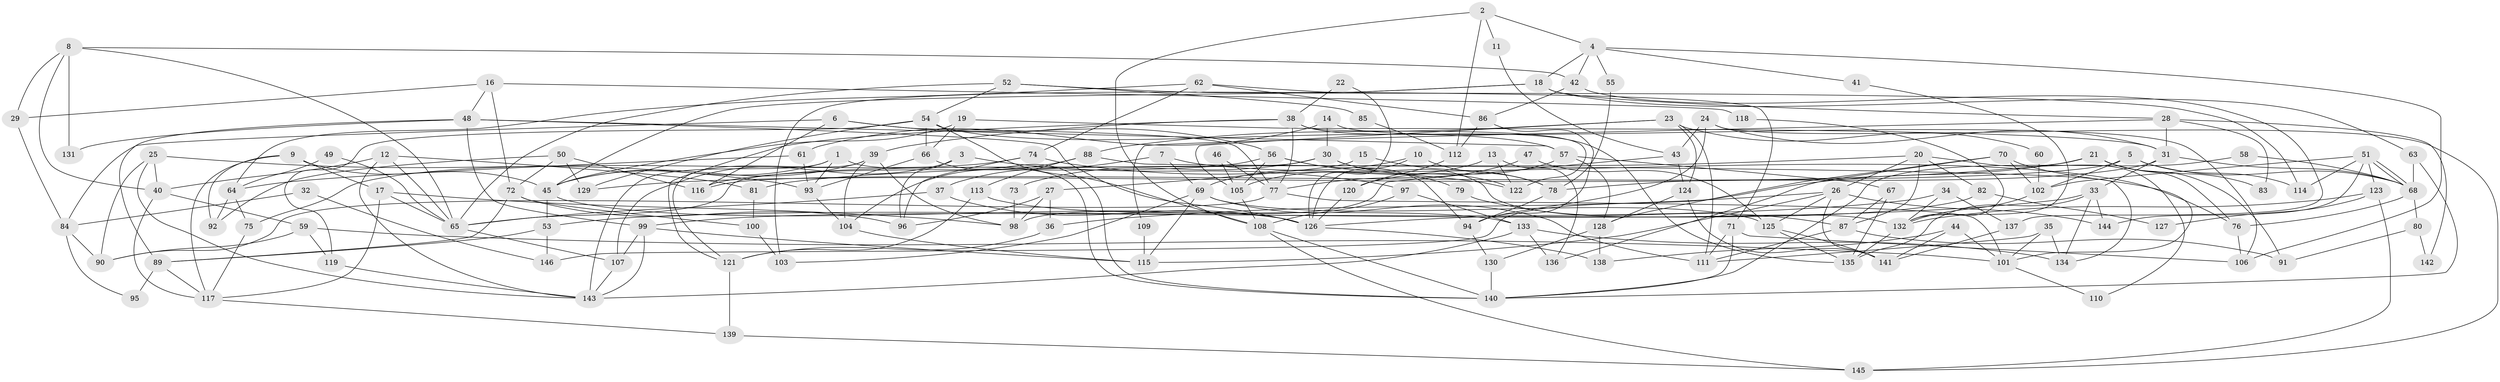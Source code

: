 // Generated by graph-tools (version 1.1) at 2025/15/03/09/25 04:15:12]
// undirected, 146 vertices, 292 edges
graph export_dot {
graph [start="1"]
  node [color=gray90,style=filled];
  1;
  2;
  3;
  4;
  5;
  6;
  7;
  8;
  9;
  10;
  11;
  12;
  13;
  14;
  15;
  16;
  17;
  18;
  19;
  20;
  21;
  22;
  23;
  24;
  25;
  26;
  27;
  28;
  29;
  30;
  31;
  32;
  33;
  34;
  35;
  36;
  37;
  38;
  39;
  40;
  41;
  42;
  43;
  44;
  45;
  46;
  47;
  48;
  49;
  50;
  51;
  52;
  53;
  54;
  55;
  56;
  57;
  58;
  59;
  60;
  61;
  62;
  63;
  64;
  65;
  66;
  67;
  68;
  69;
  70;
  71;
  72;
  73;
  74;
  75;
  76;
  77;
  78;
  79;
  80;
  81;
  82;
  83;
  84;
  85;
  86;
  87;
  88;
  89;
  90;
  91;
  92;
  93;
  94;
  95;
  96;
  97;
  98;
  99;
  100;
  101;
  102;
  103;
  104;
  105;
  106;
  107;
  108;
  109;
  110;
  111;
  112;
  113;
  114;
  115;
  116;
  117;
  118;
  119;
  120;
  121;
  122;
  123;
  124;
  125;
  126;
  127;
  128;
  129;
  130;
  131;
  132;
  133;
  134;
  135;
  136;
  137;
  138;
  139;
  140;
  141;
  142;
  143;
  144;
  145;
  146;
  1 -- 93;
  1 -- 45;
  1 -- 140;
  1 -- 143;
  2 -- 4;
  2 -- 108;
  2 -- 11;
  2 -- 112;
  3 -- 96;
  3 -- 107;
  3 -- 97;
  4 -- 42;
  4 -- 106;
  4 -- 18;
  4 -- 41;
  4 -- 55;
  5 -- 114;
  5 -- 68;
  5 -- 102;
  5 -- 116;
  6 -- 77;
  6 -- 56;
  6 -- 84;
  6 -- 116;
  7 -- 69;
  7 -- 37;
  7 -- 76;
  8 -- 65;
  8 -- 40;
  8 -- 29;
  8 -- 42;
  8 -- 131;
  9 -- 117;
  9 -- 45;
  9 -- 17;
  9 -- 92;
  10 -- 69;
  10 -- 78;
  10 -- 126;
  11 -- 43;
  12 -- 40;
  12 -- 143;
  12 -- 65;
  12 -- 81;
  13 -- 136;
  13 -- 122;
  13 -- 105;
  14 -- 30;
  14 -- 106;
  14 -- 61;
  15 -- 78;
  15 -- 27;
  16 -- 48;
  16 -- 72;
  16 -- 29;
  16 -- 118;
  17 -- 65;
  17 -- 98;
  17 -- 117;
  18 -- 45;
  18 -- 28;
  18 -- 63;
  18 -- 103;
  19 -- 31;
  19 -- 66;
  19 -- 45;
  20 -- 26;
  20 -- 81;
  20 -- 82;
  20 -- 87;
  20 -- 110;
  21 -- 76;
  21 -- 129;
  21 -- 83;
  21 -- 91;
  21 -- 146;
  22 -- 126;
  22 -- 38;
  23 -- 88;
  23 -- 105;
  23 -- 60;
  23 -- 111;
  23 -- 124;
  24 -- 43;
  24 -- 31;
  24 -- 94;
  24 -- 145;
  25 -- 90;
  25 -- 40;
  25 -- 93;
  25 -- 143;
  26 -- 115;
  26 -- 141;
  26 -- 36;
  26 -- 125;
  26 -- 144;
  27 -- 98;
  27 -- 96;
  27 -- 36;
  28 -- 31;
  28 -- 83;
  28 -- 109;
  28 -- 142;
  29 -- 84;
  30 -- 65;
  30 -- 132;
  30 -- 73;
  30 -- 122;
  31 -- 33;
  31 -- 68;
  31 -- 78;
  32 -- 146;
  32 -- 84;
  33 -- 134;
  33 -- 144;
  33 -- 53;
  33 -- 135;
  34 -- 137;
  34 -- 132;
  34 -- 99;
  35 -- 111;
  35 -- 134;
  35 -- 101;
  36 -- 121;
  37 -- 126;
  37 -- 65;
  38 -- 39;
  38 -- 77;
  38 -- 121;
  38 -- 122;
  38 -- 135;
  39 -- 121;
  39 -- 45;
  39 -- 98;
  39 -- 104;
  40 -- 59;
  40 -- 117;
  41 -- 132;
  42 -- 86;
  42 -- 137;
  43 -- 124;
  43 -- 98;
  44 -- 138;
  44 -- 101;
  44 -- 141;
  45 -- 126;
  45 -- 53;
  46 -- 105;
  46 -- 77;
  47 -- 125;
  47 -- 77;
  48 -- 99;
  48 -- 89;
  48 -- 57;
  48 -- 126;
  48 -- 131;
  49 -- 64;
  49 -- 65;
  50 -- 116;
  50 -- 92;
  50 -- 72;
  50 -- 129;
  51 -- 102;
  51 -- 68;
  51 -- 68;
  51 -- 114;
  51 -- 123;
  51 -- 144;
  52 -- 65;
  52 -- 54;
  52 -- 85;
  52 -- 114;
  53 -- 89;
  53 -- 146;
  54 -- 108;
  54 -- 66;
  54 -- 57;
  54 -- 119;
  54 -- 129;
  55 -- 78;
  56 -- 94;
  56 -- 116;
  56 -- 79;
  56 -- 105;
  57 -- 67;
  57 -- 120;
  57 -- 128;
  58 -- 140;
  58 -- 68;
  59 -- 119;
  59 -- 101;
  59 -- 90;
  60 -- 102;
  61 -- 93;
  61 -- 64;
  62 -- 86;
  62 -- 64;
  62 -- 71;
  62 -- 74;
  63 -- 140;
  63 -- 68;
  64 -- 75;
  64 -- 92;
  65 -- 107;
  66 -- 93;
  66 -- 140;
  67 -- 135;
  67 -- 87;
  68 -- 76;
  68 -- 80;
  69 -- 125;
  69 -- 111;
  69 -- 103;
  69 -- 115;
  70 -- 128;
  70 -- 102;
  70 -- 101;
  70 -- 136;
  71 -- 111;
  71 -- 106;
  71 -- 140;
  72 -- 89;
  72 -- 96;
  72 -- 100;
  73 -- 98;
  74 -- 122;
  74 -- 75;
  74 -- 96;
  75 -- 117;
  76 -- 106;
  77 -- 101;
  77 -- 90;
  78 -- 94;
  79 -- 87;
  80 -- 91;
  80 -- 142;
  81 -- 100;
  82 -- 126;
  82 -- 127;
  84 -- 90;
  84 -- 95;
  85 -- 112;
  86 -- 112;
  86 -- 94;
  87 -- 91;
  87 -- 111;
  88 -- 113;
  88 -- 104;
  88 -- 134;
  89 -- 117;
  89 -- 95;
  93 -- 104;
  94 -- 130;
  97 -- 108;
  97 -- 133;
  99 -- 143;
  99 -- 107;
  99 -- 115;
  100 -- 103;
  101 -- 110;
  102 -- 132;
  104 -- 115;
  105 -- 108;
  107 -- 143;
  108 -- 140;
  108 -- 145;
  109 -- 115;
  112 -- 120;
  113 -- 133;
  113 -- 121;
  117 -- 139;
  118 -- 132;
  119 -- 143;
  120 -- 126;
  121 -- 139;
  123 -- 145;
  123 -- 127;
  123 -- 132;
  124 -- 141;
  124 -- 128;
  125 -- 135;
  125 -- 141;
  126 -- 138;
  128 -- 130;
  128 -- 138;
  130 -- 140;
  132 -- 135;
  133 -- 143;
  133 -- 134;
  133 -- 136;
  137 -- 141;
  139 -- 145;
}
